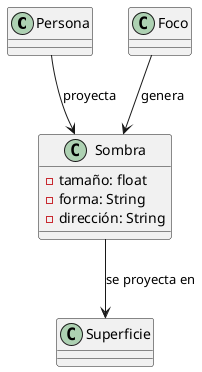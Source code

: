 @startuml
class Persona
class Foco
class Sombra {
  - tamaño: float
  - forma: String
  - dirección: String
}
class Superficie

Persona --> Sombra : "proyecta"
Foco --> Sombra : "genera"
Sombra --> Superficie : "se proyecta en"
@enduml
